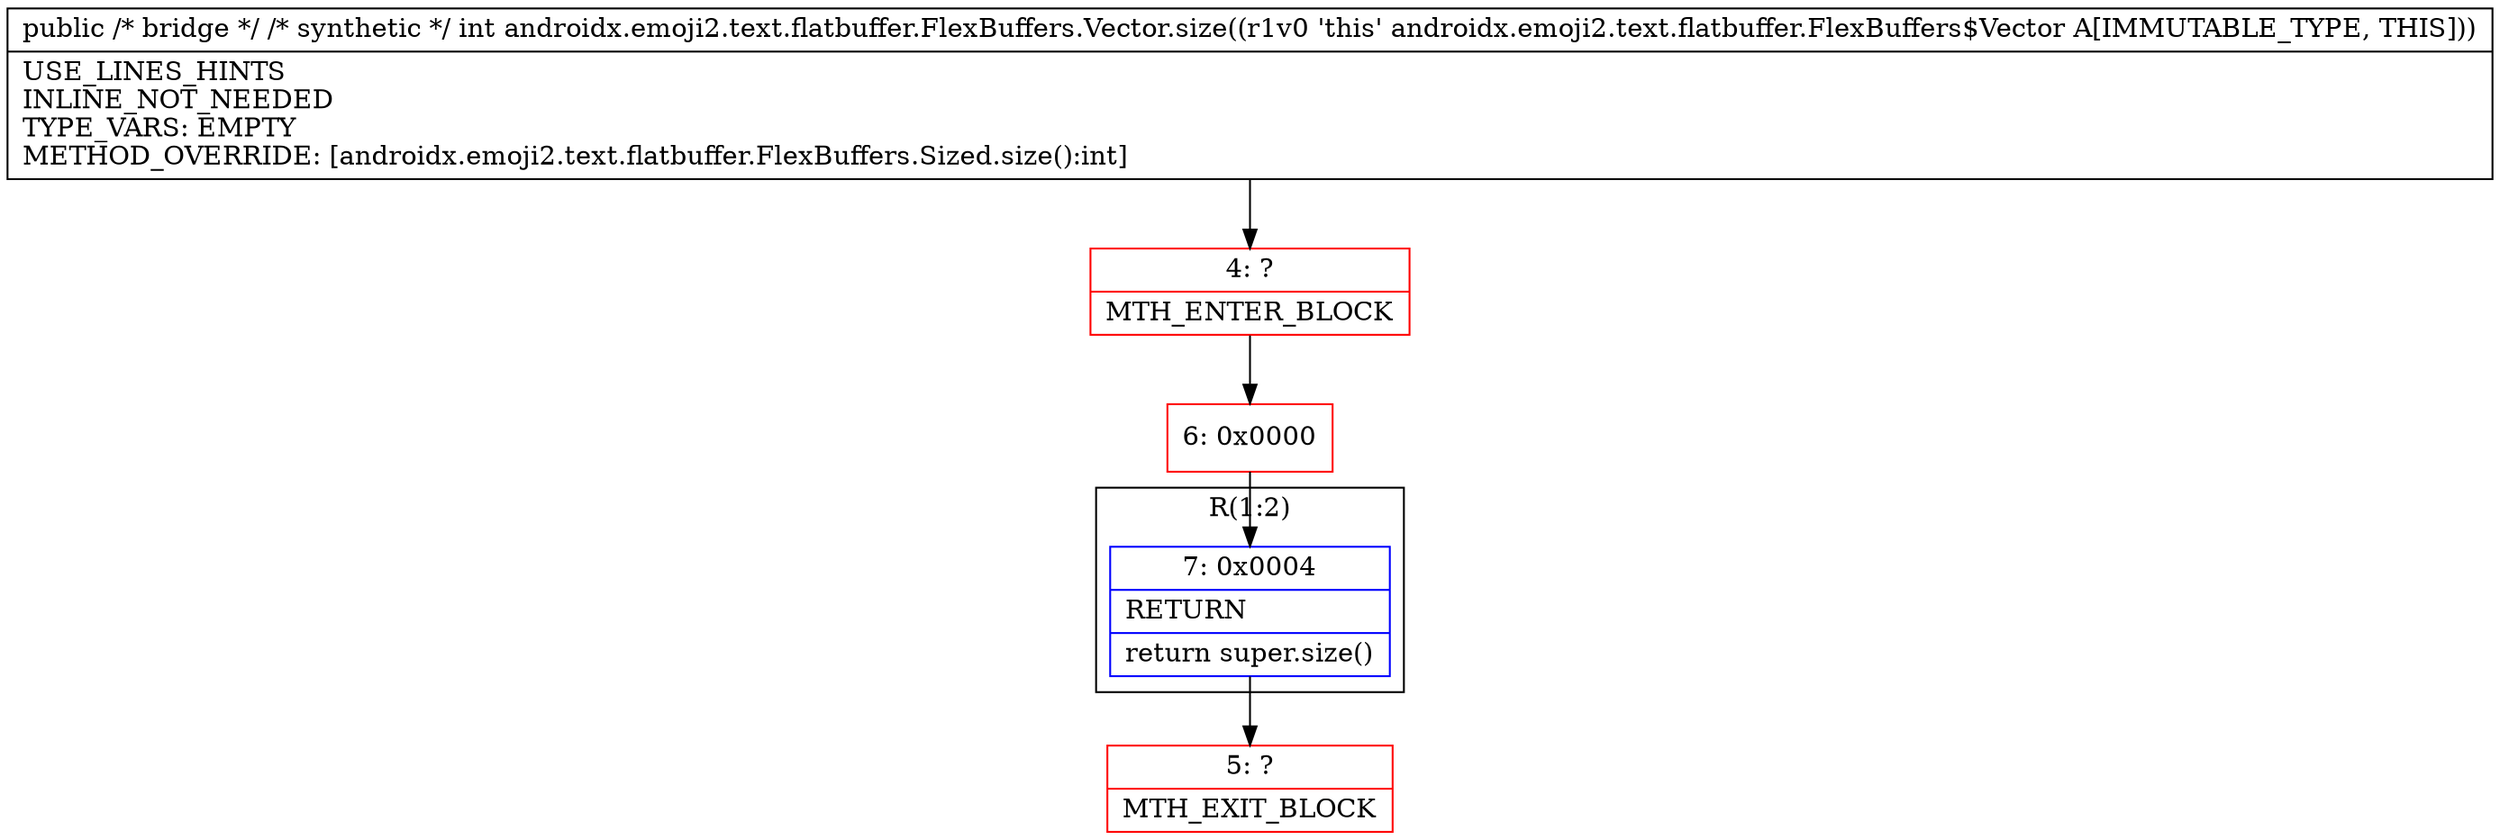 digraph "CFG forandroidx.emoji2.text.flatbuffer.FlexBuffers.Vector.size()I" {
subgraph cluster_Region_2138568357 {
label = "R(1:2)";
node [shape=record,color=blue];
Node_7 [shape=record,label="{7\:\ 0x0004|RETURN\l|return super.size()\l}"];
}
Node_4 [shape=record,color=red,label="{4\:\ ?|MTH_ENTER_BLOCK\l}"];
Node_6 [shape=record,color=red,label="{6\:\ 0x0000}"];
Node_5 [shape=record,color=red,label="{5\:\ ?|MTH_EXIT_BLOCK\l}"];
MethodNode[shape=record,label="{public \/* bridge *\/ \/* synthetic *\/ int androidx.emoji2.text.flatbuffer.FlexBuffers.Vector.size((r1v0 'this' androidx.emoji2.text.flatbuffer.FlexBuffers$Vector A[IMMUTABLE_TYPE, THIS]))  | USE_LINES_HINTS\lINLINE_NOT_NEEDED\lTYPE_VARS: EMPTY\lMETHOD_OVERRIDE: [androidx.emoji2.text.flatbuffer.FlexBuffers.Sized.size():int]\l}"];
MethodNode -> Node_4;Node_7 -> Node_5;
Node_4 -> Node_6;
Node_6 -> Node_7;
}

